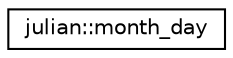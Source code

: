 digraph "Graphical Class Hierarchy"
{
 // LATEX_PDF_SIZE
  edge [fontname="Helvetica",fontsize="10",labelfontname="Helvetica",labelfontsize="10"];
  node [fontname="Helvetica",fontsize="10",shape=record];
  rankdir="LR";
  Node0 [label="julian::month_day",height=0.2,width=0.4,color="black", fillcolor="white", style="filled",URL="$classjulian_1_1month__day.html",tooltip=" "];
}
